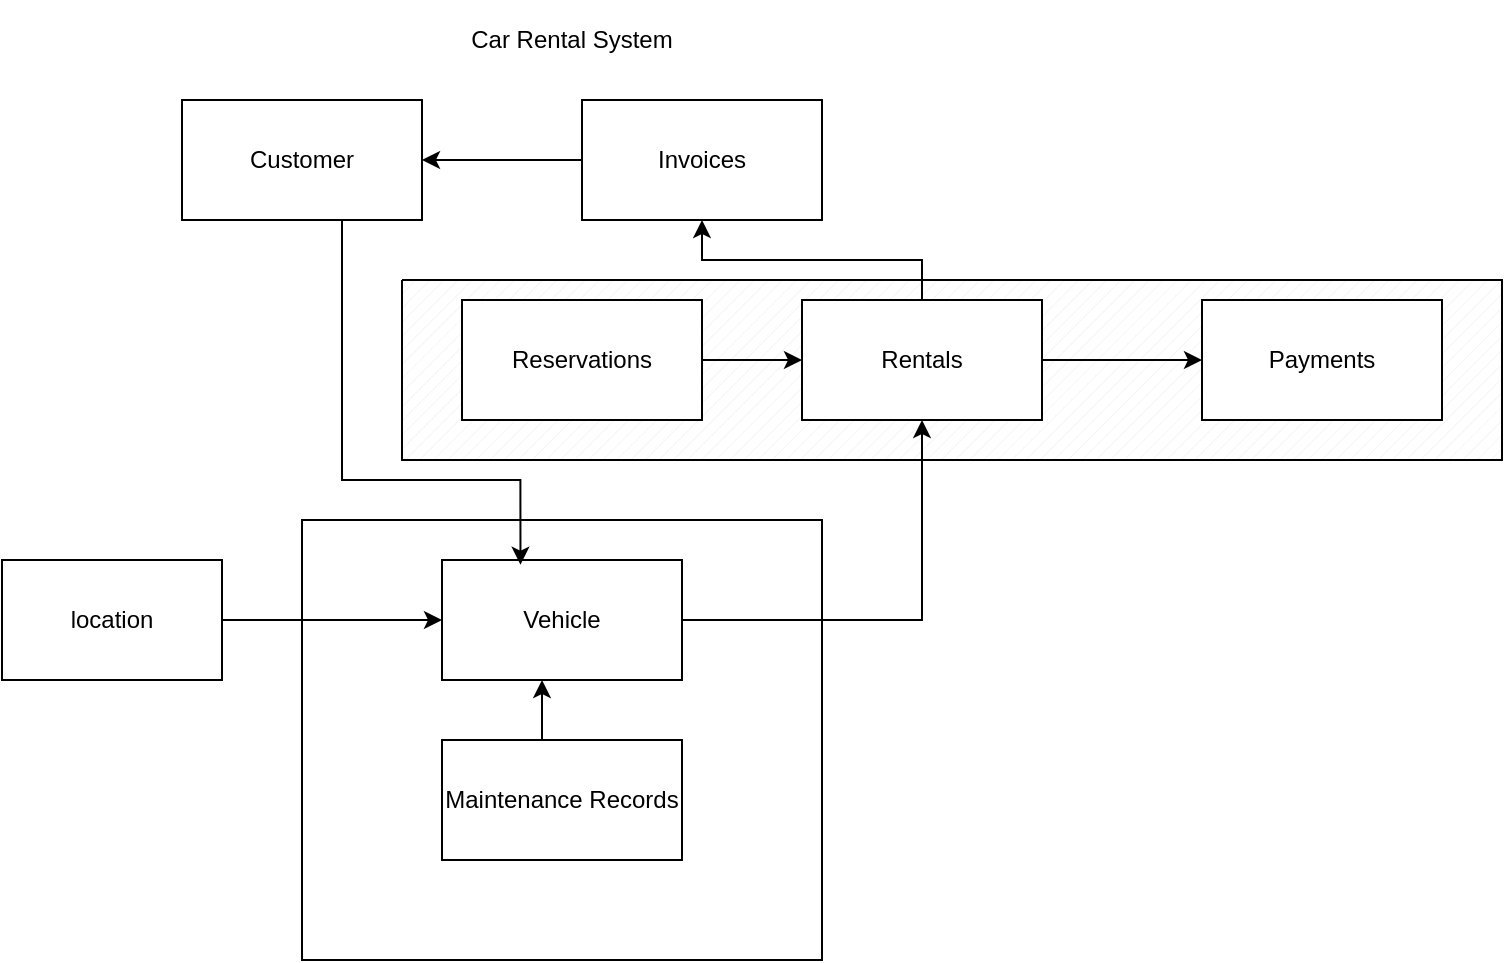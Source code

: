 <mxfile version="25.0.1">
  <diagram name="Page-1" id="zhAkto89bIDaMqRJ-LTr">
    <mxGraphModel dx="1760" dy="372" grid="1" gridSize="10" guides="1" tooltips="1" connect="1" arrows="1" fold="1" page="1" pageScale="1" pageWidth="850" pageHeight="1100" math="0" shadow="0">
      <root>
        <mxCell id="0" />
        <mxCell id="1" parent="0" />
        <mxCell id="pe1t7OmNn8GMrvqhE_P7-25" value="" style="verticalLabelPosition=bottom;verticalAlign=top;html=1;shape=mxgraph.basic.patternFillRect;fillStyle=diag;step=5;fillStrokeWidth=0.2;fillStrokeColor=#dddddd;" vertex="1" parent="1">
          <mxGeometry x="150" y="370" width="550" height="90" as="geometry" />
        </mxCell>
        <mxCell id="pe1t7OmNn8GMrvqhE_P7-22" value="" style="rounded=0;whiteSpace=wrap;html=1;dotted=1" vertex="1" parent="1">
          <mxGeometry x="100" y="490" width="260" height="220" as="geometry" />
        </mxCell>
        <mxCell id="pe1t7OmNn8GMrvqhE_P7-1" value="Car Rental System" style="text;html=1;align=center;verticalAlign=middle;whiteSpace=wrap;rounded=0;" vertex="1" parent="1">
          <mxGeometry x="10" y="230" width="450" height="40" as="geometry" />
        </mxCell>
        <mxCell id="pe1t7OmNn8GMrvqhE_P7-2" value="Customer" style="rounded=0;whiteSpace=wrap;html=1;" vertex="1" parent="1">
          <mxGeometry x="40" y="280" width="120" height="60" as="geometry" />
        </mxCell>
        <mxCell id="pe1t7OmNn8GMrvqhE_P7-24" style="edgeStyle=orthogonalEdgeStyle;rounded=0;orthogonalLoop=1;jettySize=auto;html=1;" edge="1" parent="1" source="pe1t7OmNn8GMrvqhE_P7-3" target="pe1t7OmNn8GMrvqhE_P7-4">
          <mxGeometry relative="1" as="geometry" />
        </mxCell>
        <mxCell id="pe1t7OmNn8GMrvqhE_P7-3" value="Reservations" style="rounded=0;whiteSpace=wrap;html=1;" vertex="1" parent="1">
          <mxGeometry x="180" y="380" width="120" height="60" as="geometry" />
        </mxCell>
        <mxCell id="pe1t7OmNn8GMrvqhE_P7-14" style="edgeStyle=orthogonalEdgeStyle;rounded=0;orthogonalLoop=1;jettySize=auto;html=1;entryX=0.5;entryY=1;entryDx=0;entryDy=0;" edge="1" parent="1" source="pe1t7OmNn8GMrvqhE_P7-4" target="pe1t7OmNn8GMrvqhE_P7-13">
          <mxGeometry relative="1" as="geometry" />
        </mxCell>
        <mxCell id="pe1t7OmNn8GMrvqhE_P7-18" style="edgeStyle=orthogonalEdgeStyle;rounded=0;orthogonalLoop=1;jettySize=auto;html=1;entryX=0;entryY=0.5;entryDx=0;entryDy=0;" edge="1" parent="1" source="pe1t7OmNn8GMrvqhE_P7-4" target="pe1t7OmNn8GMrvqhE_P7-9">
          <mxGeometry relative="1" as="geometry" />
        </mxCell>
        <mxCell id="pe1t7OmNn8GMrvqhE_P7-4" value="Rentals" style="rounded=0;whiteSpace=wrap;html=1;" vertex="1" parent="1">
          <mxGeometry x="350" y="380" width="120" height="60" as="geometry" />
        </mxCell>
        <mxCell id="pe1t7OmNn8GMrvqhE_P7-7" style="edgeStyle=orthogonalEdgeStyle;rounded=0;orthogonalLoop=1;jettySize=auto;html=1;entryX=0.5;entryY=1;entryDx=0;entryDy=0;" edge="1" parent="1" source="pe1t7OmNn8GMrvqhE_P7-5" target="pe1t7OmNn8GMrvqhE_P7-4">
          <mxGeometry relative="1" as="geometry" />
        </mxCell>
        <mxCell id="pe1t7OmNn8GMrvqhE_P7-5" value="Vehicle" style="rounded=0;whiteSpace=wrap;html=1;" vertex="1" parent="1">
          <mxGeometry x="170" y="510" width="120" height="60" as="geometry" />
        </mxCell>
        <mxCell id="pe1t7OmNn8GMrvqhE_P7-9" value="Payments" style="rounded=0;whiteSpace=wrap;html=1;" vertex="1" parent="1">
          <mxGeometry x="550" y="380" width="120" height="60" as="geometry" />
        </mxCell>
        <mxCell id="pe1t7OmNn8GMrvqhE_P7-10" value="Maintenance Records" style="rounded=0;whiteSpace=wrap;html=1;" vertex="1" parent="1">
          <mxGeometry x="170" y="600" width="120" height="60" as="geometry" />
        </mxCell>
        <mxCell id="pe1t7OmNn8GMrvqhE_P7-12" value="" style="endArrow=classic;html=1;rounded=0;" edge="1" parent="1">
          <mxGeometry width="50" height="50" relative="1" as="geometry">
            <mxPoint x="220" y="600" as="sourcePoint" />
            <mxPoint x="220" y="570" as="targetPoint" />
          </mxGeometry>
        </mxCell>
        <mxCell id="pe1t7OmNn8GMrvqhE_P7-17" value="" style="edgeStyle=orthogonalEdgeStyle;rounded=0;orthogonalLoop=1;jettySize=auto;html=1;" edge="1" parent="1" source="pe1t7OmNn8GMrvqhE_P7-13" target="pe1t7OmNn8GMrvqhE_P7-2">
          <mxGeometry relative="1" as="geometry" />
        </mxCell>
        <mxCell id="pe1t7OmNn8GMrvqhE_P7-13" value="Invoices" style="rounded=0;whiteSpace=wrap;html=1;" vertex="1" parent="1">
          <mxGeometry x="240" y="280" width="120" height="60" as="geometry" />
        </mxCell>
        <mxCell id="pe1t7OmNn8GMrvqhE_P7-20" style="edgeStyle=orthogonalEdgeStyle;rounded=0;orthogonalLoop=1;jettySize=auto;html=1;" edge="1" parent="1" source="pe1t7OmNn8GMrvqhE_P7-19" target="pe1t7OmNn8GMrvqhE_P7-5">
          <mxGeometry relative="1" as="geometry" />
        </mxCell>
        <mxCell id="pe1t7OmNn8GMrvqhE_P7-19" value="location" style="rounded=0;whiteSpace=wrap;html=1;" vertex="1" parent="1">
          <mxGeometry x="-50" y="510" width="110" height="60" as="geometry" />
        </mxCell>
        <mxCell id="pe1t7OmNn8GMrvqhE_P7-23" style="edgeStyle=orthogonalEdgeStyle;rounded=0;orthogonalLoop=1;jettySize=auto;html=1;entryX=0.327;entryY=0.039;entryDx=0;entryDy=0;entryPerimeter=0;" edge="1" parent="1" source="pe1t7OmNn8GMrvqhE_P7-2" target="pe1t7OmNn8GMrvqhE_P7-5">
          <mxGeometry relative="1" as="geometry">
            <Array as="points">
              <mxPoint x="120" y="470" />
              <mxPoint x="209" y="470" />
            </Array>
          </mxGeometry>
        </mxCell>
      </root>
    </mxGraphModel>
  </diagram>
</mxfile>
